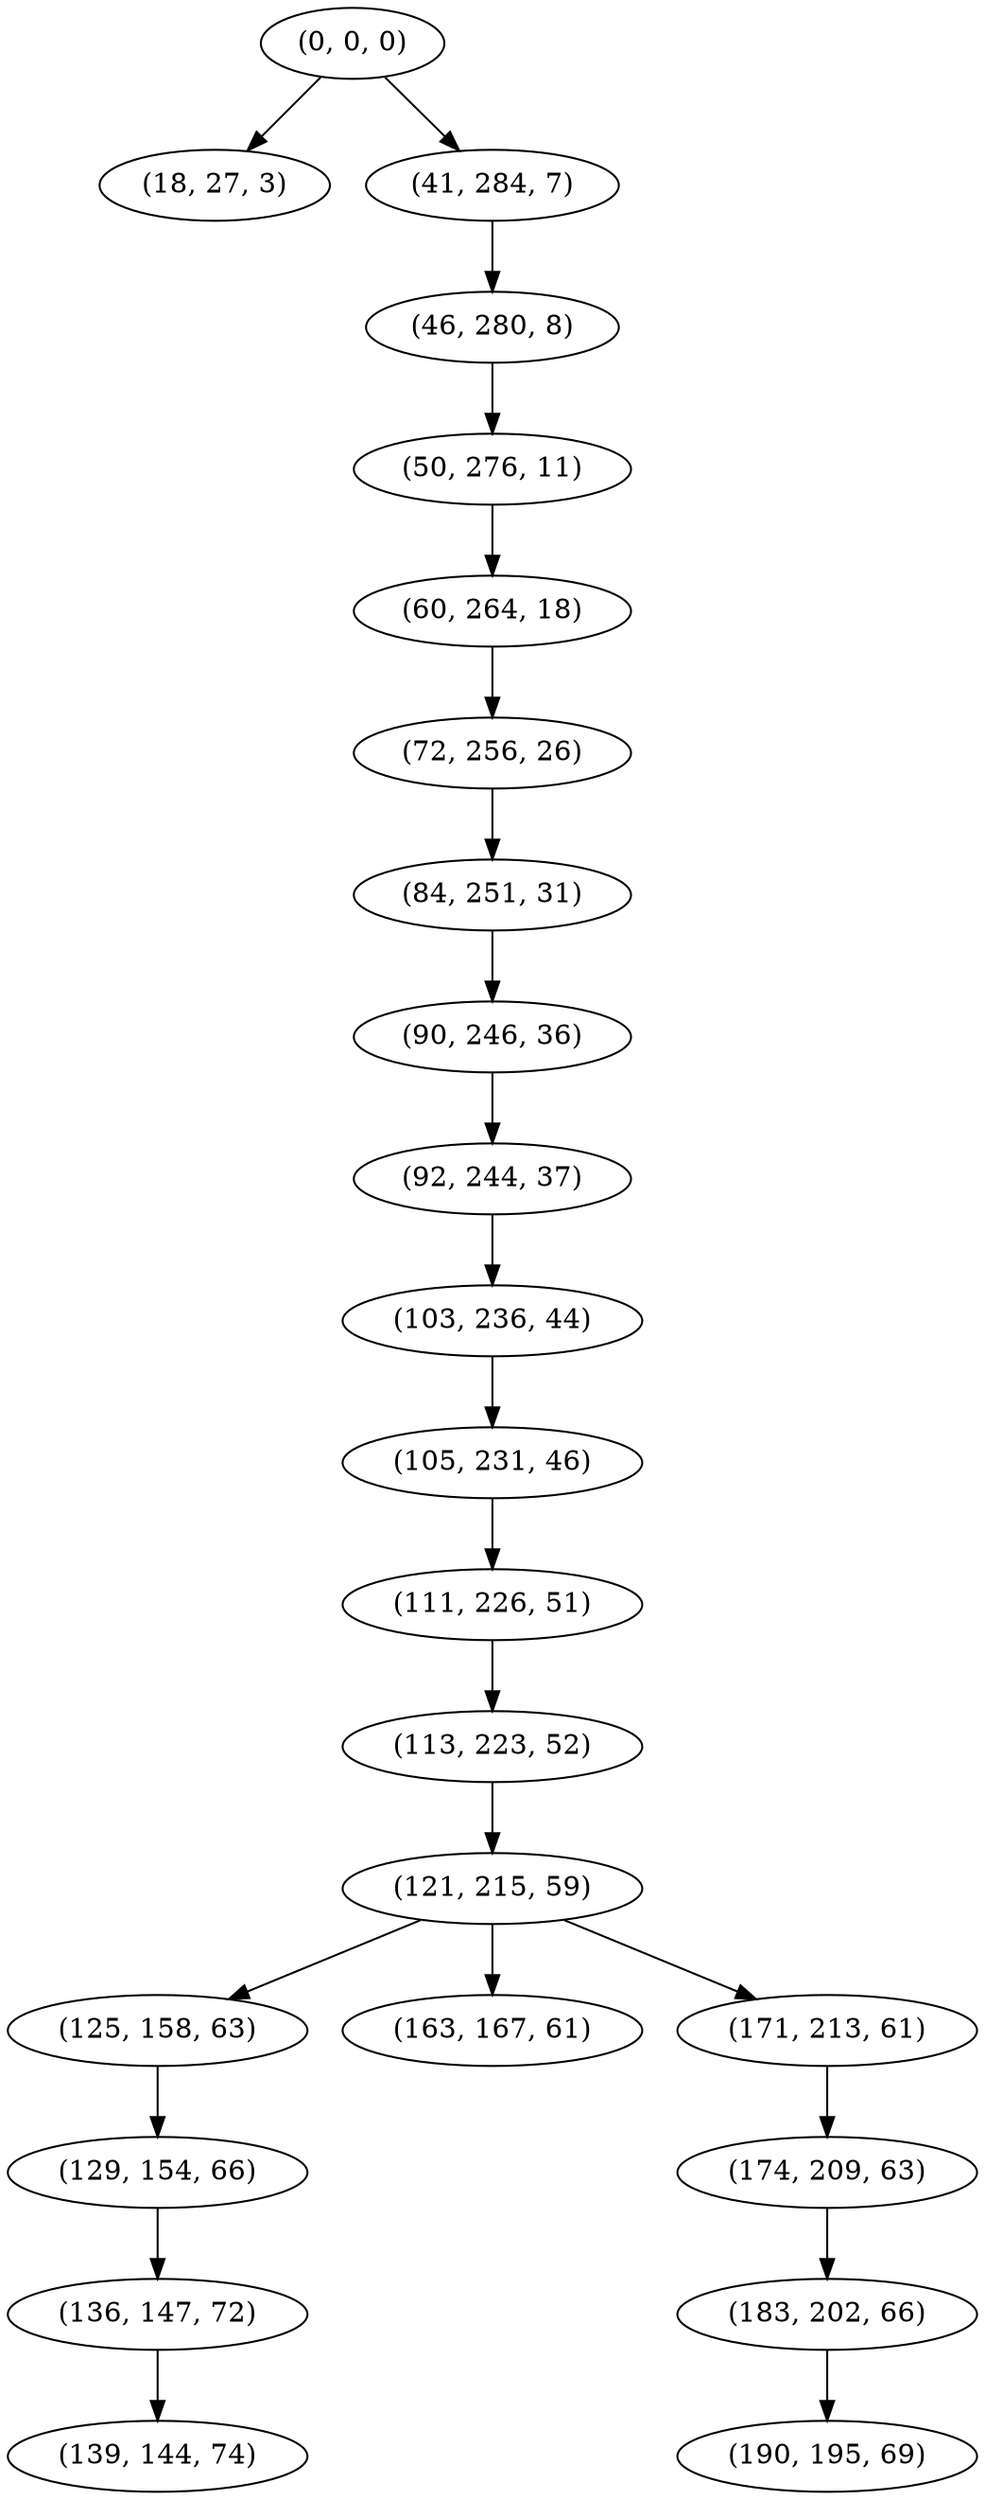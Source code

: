 digraph tree {
    "(0, 0, 0)";
    "(18, 27, 3)";
    "(41, 284, 7)";
    "(46, 280, 8)";
    "(50, 276, 11)";
    "(60, 264, 18)";
    "(72, 256, 26)";
    "(84, 251, 31)";
    "(90, 246, 36)";
    "(92, 244, 37)";
    "(103, 236, 44)";
    "(105, 231, 46)";
    "(111, 226, 51)";
    "(113, 223, 52)";
    "(121, 215, 59)";
    "(125, 158, 63)";
    "(129, 154, 66)";
    "(136, 147, 72)";
    "(139, 144, 74)";
    "(163, 167, 61)";
    "(171, 213, 61)";
    "(174, 209, 63)";
    "(183, 202, 66)";
    "(190, 195, 69)";
    "(0, 0, 0)" -> "(18, 27, 3)";
    "(0, 0, 0)" -> "(41, 284, 7)";
    "(41, 284, 7)" -> "(46, 280, 8)";
    "(46, 280, 8)" -> "(50, 276, 11)";
    "(50, 276, 11)" -> "(60, 264, 18)";
    "(60, 264, 18)" -> "(72, 256, 26)";
    "(72, 256, 26)" -> "(84, 251, 31)";
    "(84, 251, 31)" -> "(90, 246, 36)";
    "(90, 246, 36)" -> "(92, 244, 37)";
    "(92, 244, 37)" -> "(103, 236, 44)";
    "(103, 236, 44)" -> "(105, 231, 46)";
    "(105, 231, 46)" -> "(111, 226, 51)";
    "(111, 226, 51)" -> "(113, 223, 52)";
    "(113, 223, 52)" -> "(121, 215, 59)";
    "(121, 215, 59)" -> "(125, 158, 63)";
    "(121, 215, 59)" -> "(163, 167, 61)";
    "(121, 215, 59)" -> "(171, 213, 61)";
    "(125, 158, 63)" -> "(129, 154, 66)";
    "(129, 154, 66)" -> "(136, 147, 72)";
    "(136, 147, 72)" -> "(139, 144, 74)";
    "(171, 213, 61)" -> "(174, 209, 63)";
    "(174, 209, 63)" -> "(183, 202, 66)";
    "(183, 202, 66)" -> "(190, 195, 69)";
}
